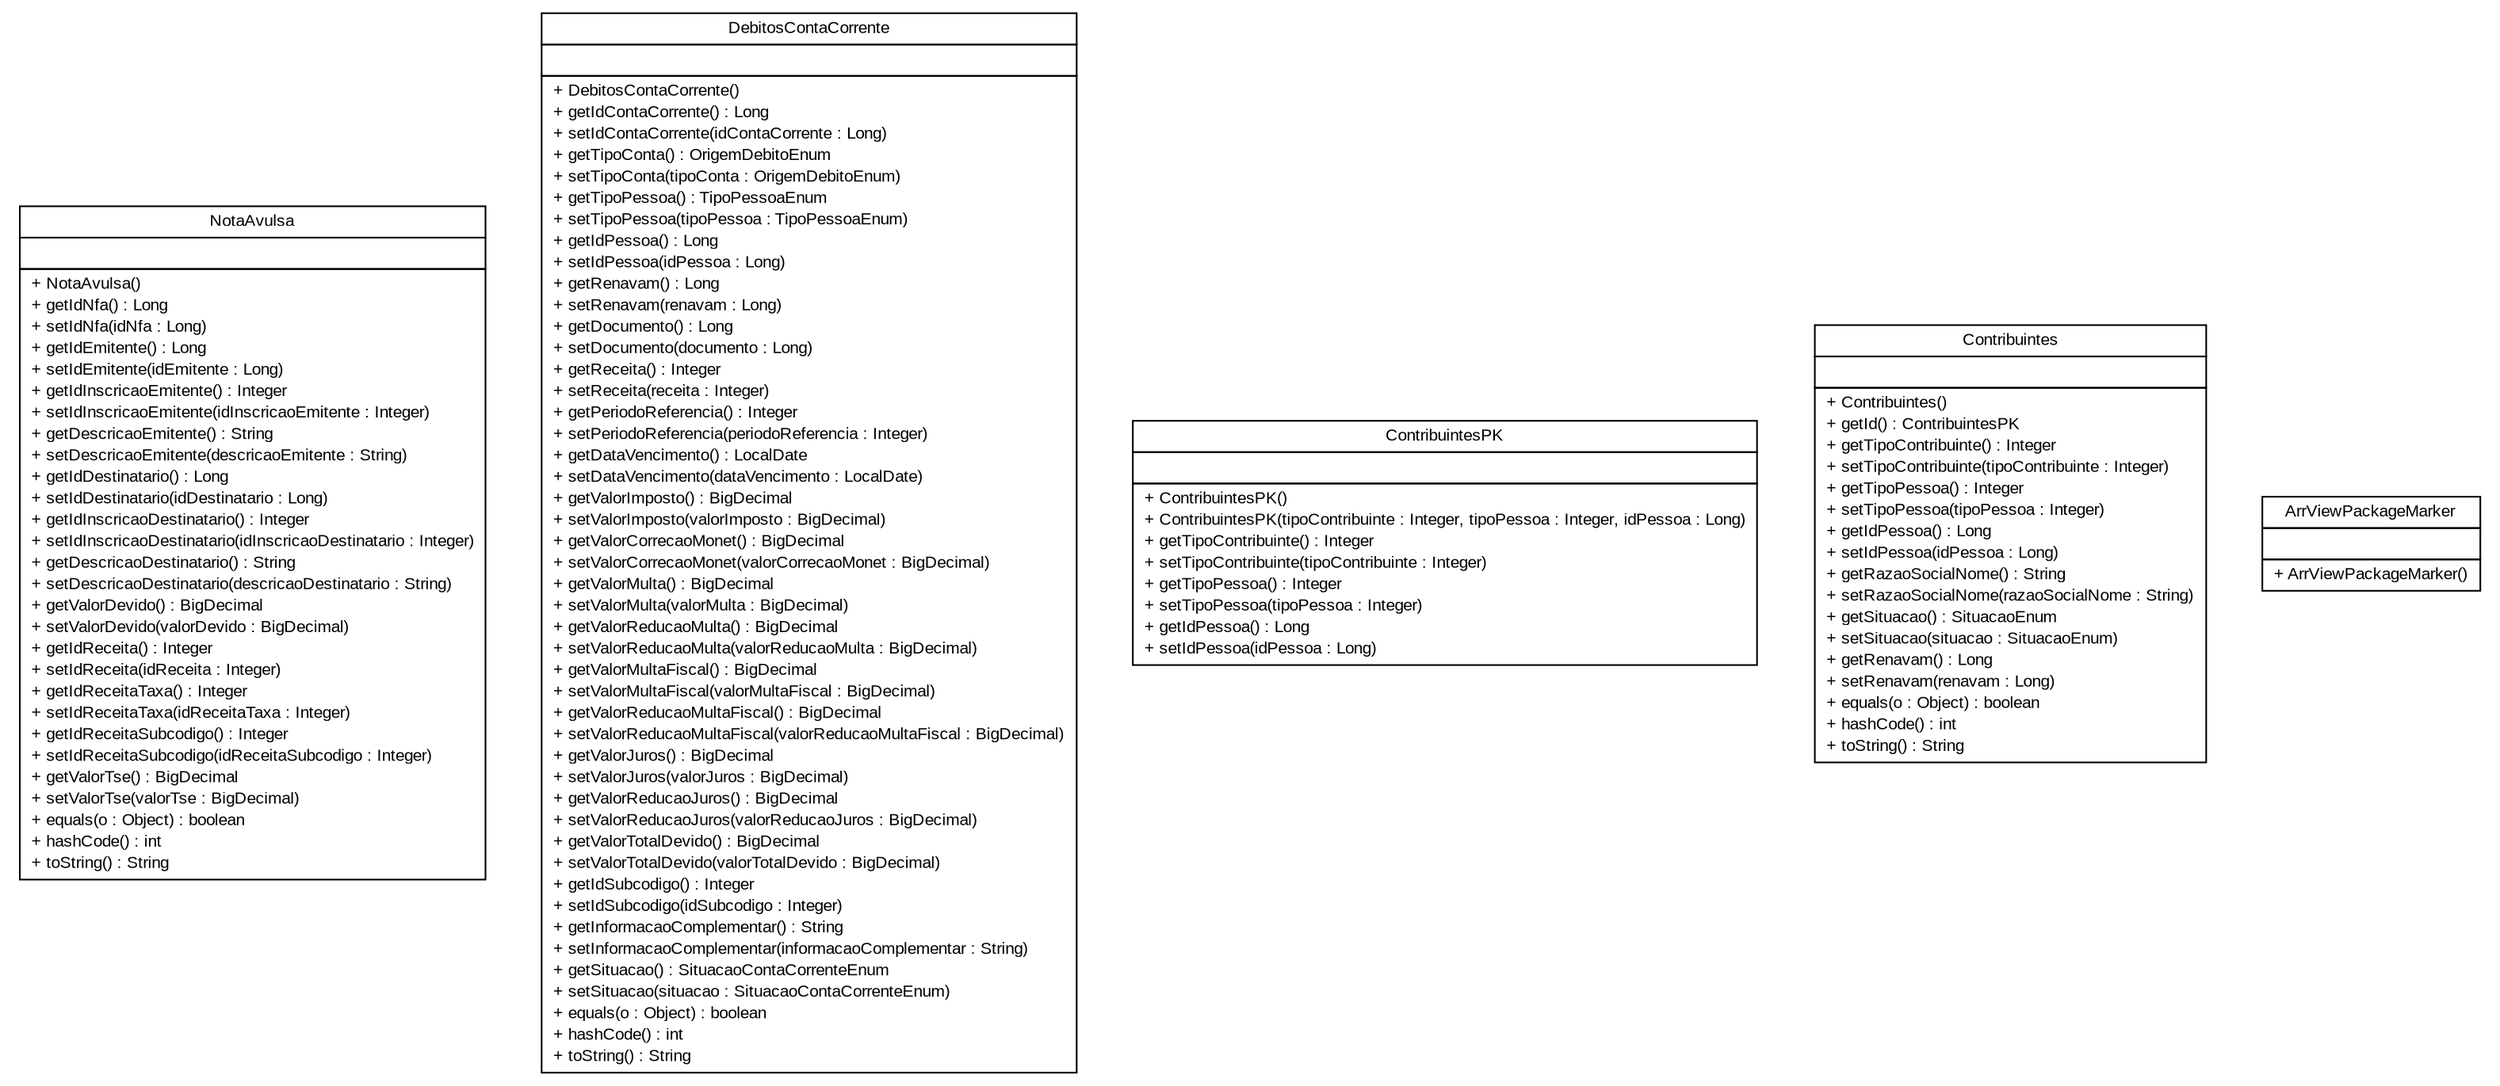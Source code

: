 #!/usr/local/bin/dot
#
# Class diagram 
# Generated by UMLGraph version R5_6 (http://www.umlgraph.org/)
#

digraph G {
	edge [fontname="arial",fontsize=10,labelfontname="arial",labelfontsize=10];
	node [fontname="arial",fontsize=10,shape=plaintext];
	nodesep=0.25;
	ranksep=0.5;
	// br.gov.to.sefaz.arr.persistence.view.NotaAvulsa
	c8393 [label=<<table title="br.gov.to.sefaz.arr.persistence.view.NotaAvulsa" border="0" cellborder="1" cellspacing="0" cellpadding="2" port="p" href="./NotaAvulsa.html">
		<tr><td><table border="0" cellspacing="0" cellpadding="1">
<tr><td align="center" balign="center"> NotaAvulsa </td></tr>
		</table></td></tr>
		<tr><td><table border="0" cellspacing="0" cellpadding="1">
<tr><td align="left" balign="left">  </td></tr>
		</table></td></tr>
		<tr><td><table border="0" cellspacing="0" cellpadding="1">
<tr><td align="left" balign="left"> + NotaAvulsa() </td></tr>
<tr><td align="left" balign="left"> + getIdNfa() : Long </td></tr>
<tr><td align="left" balign="left"> + setIdNfa(idNfa : Long) </td></tr>
<tr><td align="left" balign="left"> + getIdEmitente() : Long </td></tr>
<tr><td align="left" balign="left"> + setIdEmitente(idEmitente : Long) </td></tr>
<tr><td align="left" balign="left"> + getIdInscricaoEmitente() : Integer </td></tr>
<tr><td align="left" balign="left"> + setIdInscricaoEmitente(idInscricaoEmitente : Integer) </td></tr>
<tr><td align="left" balign="left"> + getDescricaoEmitente() : String </td></tr>
<tr><td align="left" balign="left"> + setDescricaoEmitente(descricaoEmitente : String) </td></tr>
<tr><td align="left" balign="left"> + getIdDestinatario() : Long </td></tr>
<tr><td align="left" balign="left"> + setIdDestinatario(idDestinatario : Long) </td></tr>
<tr><td align="left" balign="left"> + getIdInscricaoDestinatario() : Integer </td></tr>
<tr><td align="left" balign="left"> + setIdInscricaoDestinatario(idInscricaoDestinatario : Integer) </td></tr>
<tr><td align="left" balign="left"> + getDescricaoDestinatario() : String </td></tr>
<tr><td align="left" balign="left"> + setDescricaoDestinatario(descricaoDestinatario : String) </td></tr>
<tr><td align="left" balign="left"> + getValorDevido() : BigDecimal </td></tr>
<tr><td align="left" balign="left"> + setValorDevido(valorDevido : BigDecimal) </td></tr>
<tr><td align="left" balign="left"> + getIdReceita() : Integer </td></tr>
<tr><td align="left" balign="left"> + setIdReceita(idReceita : Integer) </td></tr>
<tr><td align="left" balign="left"> + getIdReceitaTaxa() : Integer </td></tr>
<tr><td align="left" balign="left"> + setIdReceitaTaxa(idReceitaTaxa : Integer) </td></tr>
<tr><td align="left" balign="left"> + getIdReceitaSubcodigo() : Integer </td></tr>
<tr><td align="left" balign="left"> + setIdReceitaSubcodigo(idReceitaSubcodigo : Integer) </td></tr>
<tr><td align="left" balign="left"> + getValorTse() : BigDecimal </td></tr>
<tr><td align="left" balign="left"> + setValorTse(valorTse : BigDecimal) </td></tr>
<tr><td align="left" balign="left"> + equals(o : Object) : boolean </td></tr>
<tr><td align="left" balign="left"> + hashCode() : int </td></tr>
<tr><td align="left" balign="left"> + toString() : String </td></tr>
		</table></td></tr>
		</table>>, URL="./NotaAvulsa.html", fontname="arial", fontcolor="black", fontsize=10.0];
	// br.gov.to.sefaz.arr.persistence.view.DebitosContaCorrente
	c8394 [label=<<table title="br.gov.to.sefaz.arr.persistence.view.DebitosContaCorrente" border="0" cellborder="1" cellspacing="0" cellpadding="2" port="p" href="./DebitosContaCorrente.html">
		<tr><td><table border="0" cellspacing="0" cellpadding="1">
<tr><td align="center" balign="center"> DebitosContaCorrente </td></tr>
		</table></td></tr>
		<tr><td><table border="0" cellspacing="0" cellpadding="1">
<tr><td align="left" balign="left">  </td></tr>
		</table></td></tr>
		<tr><td><table border="0" cellspacing="0" cellpadding="1">
<tr><td align="left" balign="left"> + DebitosContaCorrente() </td></tr>
<tr><td align="left" balign="left"> + getIdContaCorrente() : Long </td></tr>
<tr><td align="left" balign="left"> + setIdContaCorrente(idContaCorrente : Long) </td></tr>
<tr><td align="left" balign="left"> + getTipoConta() : OrigemDebitoEnum </td></tr>
<tr><td align="left" balign="left"> + setTipoConta(tipoConta : OrigemDebitoEnum) </td></tr>
<tr><td align="left" balign="left"> + getTipoPessoa() : TipoPessoaEnum </td></tr>
<tr><td align="left" balign="left"> + setTipoPessoa(tipoPessoa : TipoPessoaEnum) </td></tr>
<tr><td align="left" balign="left"> + getIdPessoa() : Long </td></tr>
<tr><td align="left" balign="left"> + setIdPessoa(idPessoa : Long) </td></tr>
<tr><td align="left" balign="left"> + getRenavam() : Long </td></tr>
<tr><td align="left" balign="left"> + setRenavam(renavam : Long) </td></tr>
<tr><td align="left" balign="left"> + getDocumento() : Long </td></tr>
<tr><td align="left" balign="left"> + setDocumento(documento : Long) </td></tr>
<tr><td align="left" balign="left"> + getReceita() : Integer </td></tr>
<tr><td align="left" balign="left"> + setReceita(receita : Integer) </td></tr>
<tr><td align="left" balign="left"> + getPeriodoReferencia() : Integer </td></tr>
<tr><td align="left" balign="left"> + setPeriodoReferencia(periodoReferencia : Integer) </td></tr>
<tr><td align="left" balign="left"> + getDataVencimento() : LocalDate </td></tr>
<tr><td align="left" balign="left"> + setDataVencimento(dataVencimento : LocalDate) </td></tr>
<tr><td align="left" balign="left"> + getValorImposto() : BigDecimal </td></tr>
<tr><td align="left" balign="left"> + setValorImposto(valorImposto : BigDecimal) </td></tr>
<tr><td align="left" balign="left"> + getValorCorrecaoMonet() : BigDecimal </td></tr>
<tr><td align="left" balign="left"> + setValorCorrecaoMonet(valorCorrecaoMonet : BigDecimal) </td></tr>
<tr><td align="left" balign="left"> + getValorMulta() : BigDecimal </td></tr>
<tr><td align="left" balign="left"> + setValorMulta(valorMulta : BigDecimal) </td></tr>
<tr><td align="left" balign="left"> + getValorReducaoMulta() : BigDecimal </td></tr>
<tr><td align="left" balign="left"> + setValorReducaoMulta(valorReducaoMulta : BigDecimal) </td></tr>
<tr><td align="left" balign="left"> + getValorMultaFiscal() : BigDecimal </td></tr>
<tr><td align="left" balign="left"> + setValorMultaFiscal(valorMultaFiscal : BigDecimal) </td></tr>
<tr><td align="left" balign="left"> + getValorReducaoMultaFiscal() : BigDecimal </td></tr>
<tr><td align="left" balign="left"> + setValorReducaoMultaFiscal(valorReducaoMultaFiscal : BigDecimal) </td></tr>
<tr><td align="left" balign="left"> + getValorJuros() : BigDecimal </td></tr>
<tr><td align="left" balign="left"> + setValorJuros(valorJuros : BigDecimal) </td></tr>
<tr><td align="left" balign="left"> + getValorReducaoJuros() : BigDecimal </td></tr>
<tr><td align="left" balign="left"> + setValorReducaoJuros(valorReducaoJuros : BigDecimal) </td></tr>
<tr><td align="left" balign="left"> + getValorTotalDevido() : BigDecimal </td></tr>
<tr><td align="left" balign="left"> + setValorTotalDevido(valorTotalDevido : BigDecimal) </td></tr>
<tr><td align="left" balign="left"> + getIdSubcodigo() : Integer </td></tr>
<tr><td align="left" balign="left"> + setIdSubcodigo(idSubcodigo : Integer) </td></tr>
<tr><td align="left" balign="left"> + getInformacaoComplementar() : String </td></tr>
<tr><td align="left" balign="left"> + setInformacaoComplementar(informacaoComplementar : String) </td></tr>
<tr><td align="left" balign="left"> + getSituacao() : SituacaoContaCorrenteEnum </td></tr>
<tr><td align="left" balign="left"> + setSituacao(situacao : SituacaoContaCorrenteEnum) </td></tr>
<tr><td align="left" balign="left"> + equals(o : Object) : boolean </td></tr>
<tr><td align="left" balign="left"> + hashCode() : int </td></tr>
<tr><td align="left" balign="left"> + toString() : String </td></tr>
		</table></td></tr>
		</table>>, URL="./DebitosContaCorrente.html", fontname="arial", fontcolor="black", fontsize=10.0];
	// br.gov.to.sefaz.arr.persistence.view.ContribuintesPK
	c8395 [label=<<table title="br.gov.to.sefaz.arr.persistence.view.ContribuintesPK" border="0" cellborder="1" cellspacing="0" cellpadding="2" port="p" href="./ContribuintesPK.html">
		<tr><td><table border="0" cellspacing="0" cellpadding="1">
<tr><td align="center" balign="center"> ContribuintesPK </td></tr>
		</table></td></tr>
		<tr><td><table border="0" cellspacing="0" cellpadding="1">
<tr><td align="left" balign="left">  </td></tr>
		</table></td></tr>
		<tr><td><table border="0" cellspacing="0" cellpadding="1">
<tr><td align="left" balign="left"> + ContribuintesPK() </td></tr>
<tr><td align="left" balign="left"> + ContribuintesPK(tipoContribuinte : Integer, tipoPessoa : Integer, idPessoa : Long) </td></tr>
<tr><td align="left" balign="left"> + getTipoContribuinte() : Integer </td></tr>
<tr><td align="left" balign="left"> + setTipoContribuinte(tipoContribuinte : Integer) </td></tr>
<tr><td align="left" balign="left"> + getTipoPessoa() : Integer </td></tr>
<tr><td align="left" balign="left"> + setTipoPessoa(tipoPessoa : Integer) </td></tr>
<tr><td align="left" balign="left"> + getIdPessoa() : Long </td></tr>
<tr><td align="left" balign="left"> + setIdPessoa(idPessoa : Long) </td></tr>
		</table></td></tr>
		</table>>, URL="./ContribuintesPK.html", fontname="arial", fontcolor="black", fontsize=10.0];
	// br.gov.to.sefaz.arr.persistence.view.Contribuintes
	c8396 [label=<<table title="br.gov.to.sefaz.arr.persistence.view.Contribuintes" border="0" cellborder="1" cellspacing="0" cellpadding="2" port="p" href="./Contribuintes.html">
		<tr><td><table border="0" cellspacing="0" cellpadding="1">
<tr><td align="center" balign="center"> Contribuintes </td></tr>
		</table></td></tr>
		<tr><td><table border="0" cellspacing="0" cellpadding="1">
<tr><td align="left" balign="left">  </td></tr>
		</table></td></tr>
		<tr><td><table border="0" cellspacing="0" cellpadding="1">
<tr><td align="left" balign="left"> + Contribuintes() </td></tr>
<tr><td align="left" balign="left"> + getId() : ContribuintesPK </td></tr>
<tr><td align="left" balign="left"> + getTipoContribuinte() : Integer </td></tr>
<tr><td align="left" balign="left"> + setTipoContribuinte(tipoContribuinte : Integer) </td></tr>
<tr><td align="left" balign="left"> + getTipoPessoa() : Integer </td></tr>
<tr><td align="left" balign="left"> + setTipoPessoa(tipoPessoa : Integer) </td></tr>
<tr><td align="left" balign="left"> + getIdPessoa() : Long </td></tr>
<tr><td align="left" balign="left"> + setIdPessoa(idPessoa : Long) </td></tr>
<tr><td align="left" balign="left"> + getRazaoSocialNome() : String </td></tr>
<tr><td align="left" balign="left"> + setRazaoSocialNome(razaoSocialNome : String) </td></tr>
<tr><td align="left" balign="left"> + getSituacao() : SituacaoEnum </td></tr>
<tr><td align="left" balign="left"> + setSituacao(situacao : SituacaoEnum) </td></tr>
<tr><td align="left" balign="left"> + getRenavam() : Long </td></tr>
<tr><td align="left" balign="left"> + setRenavam(renavam : Long) </td></tr>
<tr><td align="left" balign="left"> + equals(o : Object) : boolean </td></tr>
<tr><td align="left" balign="left"> + hashCode() : int </td></tr>
<tr><td align="left" balign="left"> + toString() : String </td></tr>
		</table></td></tr>
		</table>>, URL="./Contribuintes.html", fontname="arial", fontcolor="black", fontsize=10.0];
	// br.gov.to.sefaz.arr.persistence.view.ArrViewPackageMarker
	c8397 [label=<<table title="br.gov.to.sefaz.arr.persistence.view.ArrViewPackageMarker" border="0" cellborder="1" cellspacing="0" cellpadding="2" port="p" href="./ArrViewPackageMarker.html">
		<tr><td><table border="0" cellspacing="0" cellpadding="1">
<tr><td align="center" balign="center"> ArrViewPackageMarker </td></tr>
		</table></td></tr>
		<tr><td><table border="0" cellspacing="0" cellpadding="1">
<tr><td align="left" balign="left">  </td></tr>
		</table></td></tr>
		<tr><td><table border="0" cellspacing="0" cellpadding="1">
<tr><td align="left" balign="left"> + ArrViewPackageMarker() </td></tr>
		</table></td></tr>
		</table>>, URL="./ArrViewPackageMarker.html", fontname="arial", fontcolor="black", fontsize=10.0];
}

